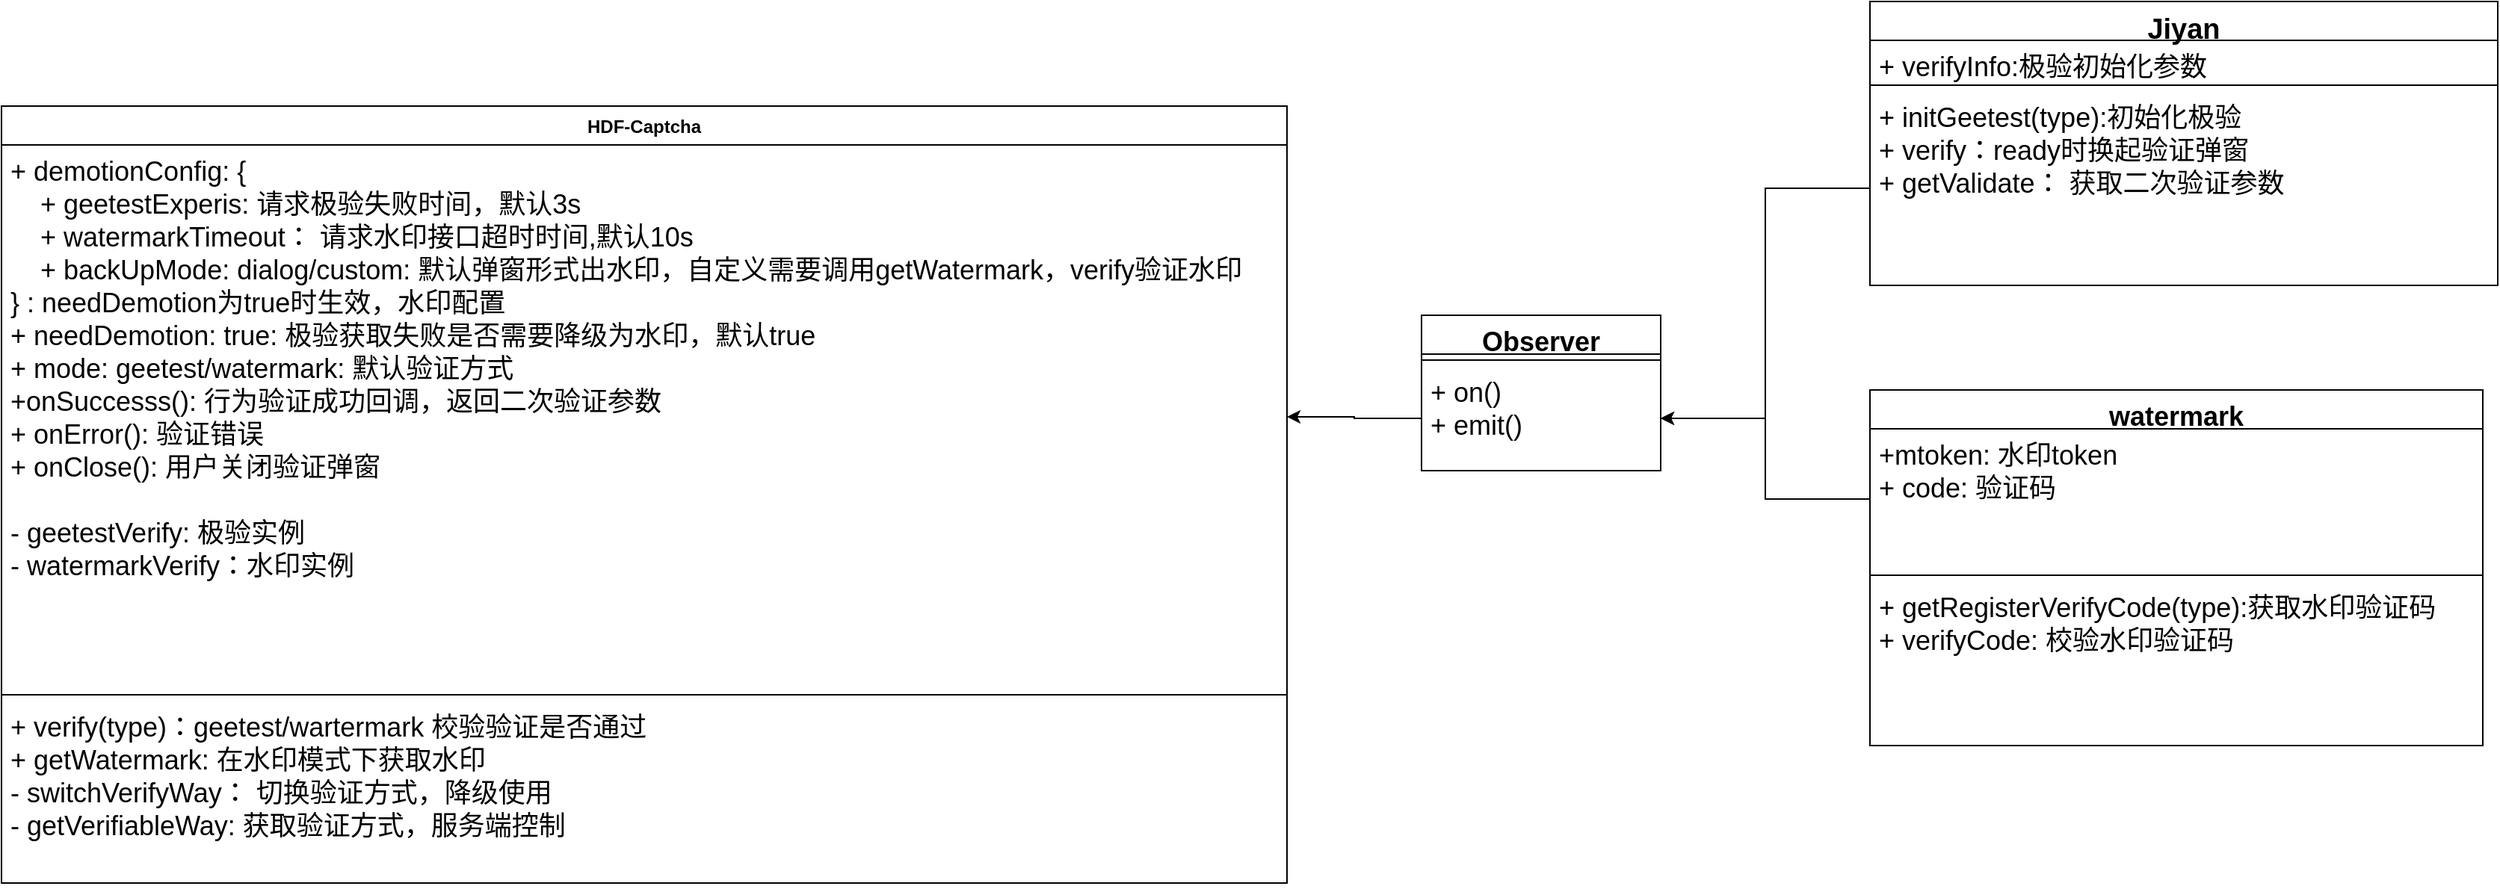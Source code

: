 <mxfile version="17.1.3" type="github">
  <diagram name="Page-1" id="c4acf3e9-155e-7222-9cf6-157b1a14988f">
    <mxGraphModel dx="3483" dy="981" grid="1" gridSize="10" guides="1" tooltips="1" connect="1" arrows="1" fold="1" page="1" pageScale="1" pageWidth="850" pageHeight="1100" background="none" math="0" shadow="0">
      <root>
        <mxCell id="0" />
        <mxCell id="1" parent="0" />
        <mxCell id="5d2195bd80daf111-26" style="edgeStyle=orthogonalEdgeStyle;rounded=0;html=1;dashed=1;labelBackgroundColor=none;startFill=0;endArrow=open;endFill=0;endSize=10;fontFamily=Verdana;fontSize=10;" parent="1" target="5d2195bd80daf111-17" edge="1">
          <mxGeometry relative="1" as="geometry">
            <Array as="points" />
            <mxPoint x="640" y="300" as="sourcePoint" />
          </mxGeometry>
        </mxCell>
        <mxCell id="y2ISrQt28wzneB1zYCyP-2" value="HDF-Captcha" style="swimlane;fontStyle=1;align=center;verticalAlign=top;childLayout=stackLayout;horizontal=1;startSize=26;horizontalStack=0;resizeParent=1;resizeParentMax=0;resizeLast=0;collapsible=1;marginBottom=0;" vertex="1" parent="1">
          <mxGeometry x="-1080" y="410" width="860" height="520" as="geometry" />
        </mxCell>
        <mxCell id="y2ISrQt28wzneB1zYCyP-3" value="+ demotionConfig: {&#xa;    + geetestExperis: 请求极验失败时间，默认3s&#xa;    + watermarkTimeout： 请求水印接口超时时间,默认10s&#xa;    + backUpMode: dialog/custom: 默认弹窗形式出水印，自定义需要调用getWatermark，verify验证水印&#xa;} : needDemotion为true时生效，水印配置&#xa;+ needDemotion: true: 极验获取失败是否需要降级为水印，默认true&#xa;+ mode: geetest/watermark: 默认验证方式&#xa;+onSuccesss(): 行为验证成功回调，返回二次验证参数&#xa;+ onError(): 验证错误&#xa;+ onClose(): 用户关闭验证弹窗&#xa;&#xa;- geetestVerify: 极验实例&#xa;- watermarkVerify：水印实例&#xa;" style="text;strokeColor=none;fillColor=none;align=left;verticalAlign=top;spacingLeft=4;spacingRight=4;overflow=hidden;rotatable=0;points=[[0,0.5],[1,0.5]];portConstraint=eastwest;fontSize=18;" vertex="1" parent="y2ISrQt28wzneB1zYCyP-2">
          <mxGeometry y="26" width="860" height="364" as="geometry" />
        </mxCell>
        <mxCell id="y2ISrQt28wzneB1zYCyP-4" value="" style="line;strokeWidth=1;fillColor=none;align=left;verticalAlign=middle;spacingTop=-1;spacingLeft=3;spacingRight=3;rotatable=0;labelPosition=right;points=[];portConstraint=eastwest;" vertex="1" parent="y2ISrQt28wzneB1zYCyP-2">
          <mxGeometry y="390" width="860" height="8" as="geometry" />
        </mxCell>
        <mxCell id="y2ISrQt28wzneB1zYCyP-5" value="+ verify(type)：geetest/wartermark 校验验证是否通过&#xa;+ getWatermark: 在水印模式下获取水印&#xa;- switchVerifyWay： 切换验证方式，降级使用&#xa;- getVerifiableWay: 获取验证方式，服务端控制" style="text;strokeColor=none;fillColor=none;align=left;verticalAlign=top;spacingLeft=4;spacingRight=4;overflow=hidden;rotatable=0;points=[[0,0.5],[1,0.5]];portConstraint=eastwest;fontSize=18;" vertex="1" parent="y2ISrQt28wzneB1zYCyP-2">
          <mxGeometry y="398" width="860" height="122" as="geometry" />
        </mxCell>
        <mxCell id="y2ISrQt28wzneB1zYCyP-6" value="Jiyan" style="swimlane;fontStyle=1;align=center;verticalAlign=top;childLayout=stackLayout;horizontal=1;startSize=26;horizontalStack=0;resizeParent=1;resizeParentMax=0;resizeLast=0;collapsible=1;marginBottom=0;fontSize=19;" vertex="1" parent="1">
          <mxGeometry x="170" y="340" width="420" height="190" as="geometry" />
        </mxCell>
        <mxCell id="y2ISrQt28wzneB1zYCyP-7" value="+ verifyInfo:极验初始化参数" style="text;strokeColor=none;fillColor=none;align=left;verticalAlign=top;spacingLeft=4;spacingRight=4;overflow=hidden;rotatable=0;points=[[0,0.5],[1,0.5]];portConstraint=eastwest;fontSize=18;" vertex="1" parent="y2ISrQt28wzneB1zYCyP-6">
          <mxGeometry y="26" width="420" height="26" as="geometry" />
        </mxCell>
        <mxCell id="y2ISrQt28wzneB1zYCyP-8" value="" style="line;strokeWidth=1;fillColor=none;align=left;verticalAlign=middle;spacingTop=-1;spacingLeft=3;spacingRight=3;rotatable=0;labelPosition=right;points=[];portConstraint=eastwest;" vertex="1" parent="y2ISrQt28wzneB1zYCyP-6">
          <mxGeometry y="52" width="420" height="8" as="geometry" />
        </mxCell>
        <mxCell id="y2ISrQt28wzneB1zYCyP-9" value="+ initGeetest(type):初始化极验&#xa;+ verify：ready时换起验证弹窗&#xa;+ getValidate： 获取二次验证参数" style="text;strokeColor=none;fillColor=none;align=left;verticalAlign=top;spacingLeft=4;spacingRight=4;overflow=hidden;rotatable=0;points=[[0,0.5],[1,0.5]];portConstraint=eastwest;fontSize=18;" vertex="1" parent="y2ISrQt28wzneB1zYCyP-6">
          <mxGeometry y="60" width="420" height="130" as="geometry" />
        </mxCell>
        <mxCell id="y2ISrQt28wzneB1zYCyP-10" value="watermark" style="swimlane;fontStyle=1;align=center;verticalAlign=top;childLayout=stackLayout;horizontal=1;startSize=26;horizontalStack=0;resizeParent=1;resizeParentMax=0;resizeLast=0;collapsible=1;marginBottom=0;fontSize=18;" vertex="1" parent="1">
          <mxGeometry x="170" y="600" width="410" height="238" as="geometry" />
        </mxCell>
        <mxCell id="y2ISrQt28wzneB1zYCyP-11" value="+mtoken: 水印token&#xa;+ code: 验证码" style="text;strokeColor=none;fillColor=none;align=left;verticalAlign=top;spacingLeft=4;spacingRight=4;overflow=hidden;rotatable=0;points=[[0,0.5],[1,0.5]];portConstraint=eastwest;fontSize=18;" vertex="1" parent="y2ISrQt28wzneB1zYCyP-10">
          <mxGeometry y="26" width="410" height="94" as="geometry" />
        </mxCell>
        <mxCell id="y2ISrQt28wzneB1zYCyP-12" value="" style="line;strokeWidth=1;fillColor=none;align=left;verticalAlign=middle;spacingTop=-1;spacingLeft=3;spacingRight=3;rotatable=0;labelPosition=right;points=[];portConstraint=eastwest;" vertex="1" parent="y2ISrQt28wzneB1zYCyP-10">
          <mxGeometry y="120" width="410" height="8" as="geometry" />
        </mxCell>
        <mxCell id="y2ISrQt28wzneB1zYCyP-13" value="+ getRegisterVerifyCode(type):获取水印验证码&#xa;+ verifyCode: 校验水印验证码" style="text;strokeColor=none;fillColor=none;align=left;verticalAlign=top;spacingLeft=4;spacingRight=4;overflow=hidden;rotatable=0;points=[[0,0.5],[1,0.5]];portConstraint=eastwest;fontSize=18;" vertex="1" parent="y2ISrQt28wzneB1zYCyP-10">
          <mxGeometry y="128" width="410" height="110" as="geometry" />
        </mxCell>
        <mxCell id="y2ISrQt28wzneB1zYCyP-16" value="Observer" style="swimlane;fontStyle=1;align=center;verticalAlign=top;childLayout=stackLayout;horizontal=1;startSize=26;horizontalStack=0;resizeParent=1;resizeParentMax=0;resizeLast=0;collapsible=1;marginBottom=0;fontSize=18;" vertex="1" parent="1">
          <mxGeometry x="-130" y="550" width="160" height="104" as="geometry" />
        </mxCell>
        <mxCell id="y2ISrQt28wzneB1zYCyP-18" value="" style="line;strokeWidth=1;fillColor=none;align=left;verticalAlign=middle;spacingTop=-1;spacingLeft=3;spacingRight=3;rotatable=0;labelPosition=right;points=[];portConstraint=eastwest;fontSize=18;" vertex="1" parent="y2ISrQt28wzneB1zYCyP-16">
          <mxGeometry y="26" width="160" height="8" as="geometry" />
        </mxCell>
        <mxCell id="y2ISrQt28wzneB1zYCyP-19" value="+ on()&#xa;+ emit()" style="text;strokeColor=none;fillColor=none;align=left;verticalAlign=top;spacingLeft=4;spacingRight=4;overflow=hidden;rotatable=0;points=[[0,0.5],[1,0.5]];portConstraint=eastwest;fontSize=18;" vertex="1" parent="y2ISrQt28wzneB1zYCyP-16">
          <mxGeometry y="34" width="160" height="70" as="geometry" />
        </mxCell>
        <mxCell id="y2ISrQt28wzneB1zYCyP-25" style="edgeStyle=orthogonalEdgeStyle;rounded=0;orthogonalLoop=1;jettySize=auto;html=1;exitX=0;exitY=0.5;exitDx=0;exitDy=0;entryX=1;entryY=0.5;entryDx=0;entryDy=0;fontSize=18;" edge="1" parent="1" source="y2ISrQt28wzneB1zYCyP-9" target="y2ISrQt28wzneB1zYCyP-19">
          <mxGeometry relative="1" as="geometry" />
        </mxCell>
        <mxCell id="y2ISrQt28wzneB1zYCyP-26" style="edgeStyle=orthogonalEdgeStyle;rounded=0;orthogonalLoop=1;jettySize=auto;html=1;exitX=0;exitY=0.5;exitDx=0;exitDy=0;entryX=1;entryY=0.5;entryDx=0;entryDy=0;fontSize=18;" edge="1" parent="1" source="y2ISrQt28wzneB1zYCyP-11" target="y2ISrQt28wzneB1zYCyP-19">
          <mxGeometry relative="1" as="geometry" />
        </mxCell>
        <mxCell id="y2ISrQt28wzneB1zYCyP-27" style="edgeStyle=orthogonalEdgeStyle;rounded=0;orthogonalLoop=1;jettySize=auto;html=1;exitX=0;exitY=0.5;exitDx=0;exitDy=0;fontSize=18;" edge="1" parent="1" source="y2ISrQt28wzneB1zYCyP-19" target="y2ISrQt28wzneB1zYCyP-3">
          <mxGeometry relative="1" as="geometry" />
        </mxCell>
      </root>
    </mxGraphModel>
  </diagram>
</mxfile>
